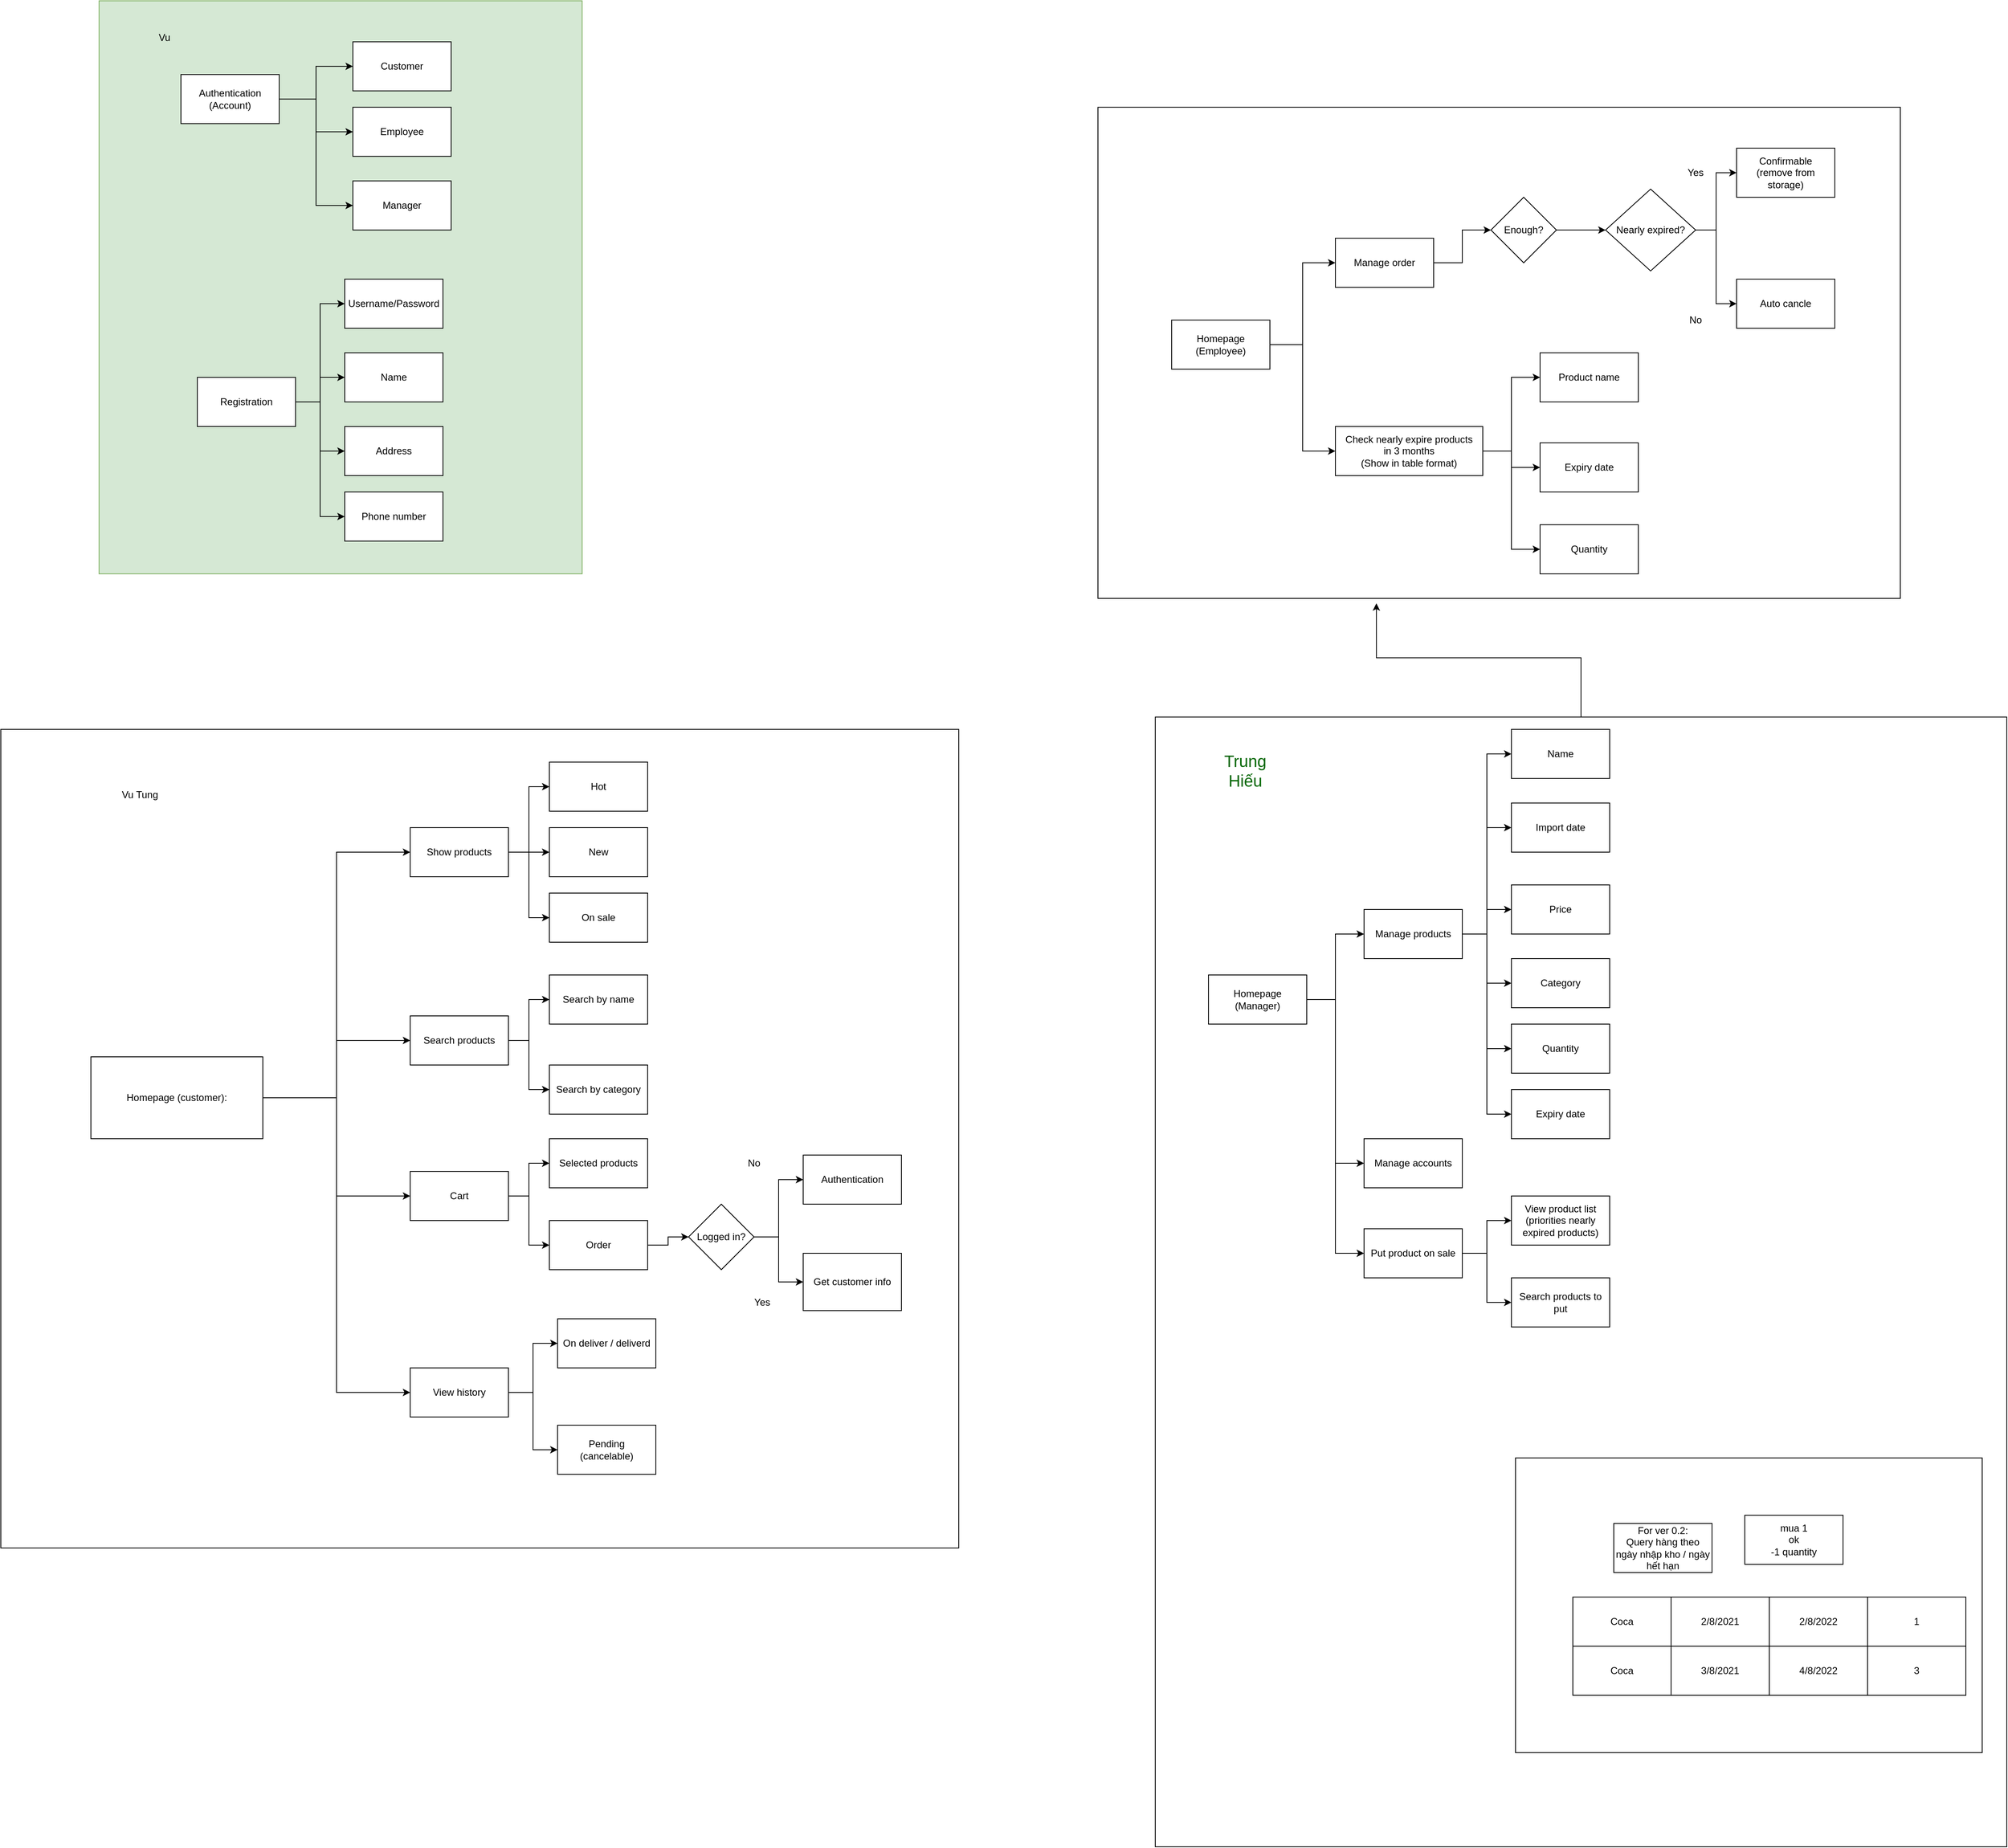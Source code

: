 <mxfile version="14.4.3" type="github">
  <diagram id="byaZlh_3dv8LxVIM-IVm" name="Page-1">
    <mxGraphModel dx="1831" dy="1654" grid="1" gridSize="10" guides="1" tooltips="1" connect="1" arrows="1" fold="1" page="1" pageScale="1" pageWidth="850" pageHeight="1100" math="0" shadow="0">
      <root>
        <mxCell id="0" />
        <mxCell id="1" parent="0" />
        <mxCell id="63PMhtbG-VXiKkrFZsze-92" value="" style="rounded=0;whiteSpace=wrap;html=1;" parent="1" vertex="1">
          <mxGeometry x="950" y="-250" width="980" height="600" as="geometry" />
        </mxCell>
        <mxCell id="63PMhtbG-VXiKkrFZsze-62" value="" style="rounded=0;whiteSpace=wrap;html=1;fillColor=#d5e8d4;strokeColor=#82b366;" parent="1" vertex="1">
          <mxGeometry x="-270" y="-380" width="590" height="700" as="geometry" />
        </mxCell>
        <mxCell id="63PMhtbG-VXiKkrFZsze-60" value="" style="rounded=0;whiteSpace=wrap;html=1;" parent="1" vertex="1">
          <mxGeometry x="-390" y="510" width="1170" height="1000" as="geometry" />
        </mxCell>
        <mxCell id="63PMhtbG-VXiKkrFZsze-4" style="edgeStyle=orthogonalEdgeStyle;rounded=0;orthogonalLoop=1;jettySize=auto;html=1;entryX=0;entryY=0.5;entryDx=0;entryDy=0;" parent="1" source="63PMhtbG-VXiKkrFZsze-1" target="63PMhtbG-VXiKkrFZsze-3" edge="1">
          <mxGeometry relative="1" as="geometry" />
        </mxCell>
        <mxCell id="63PMhtbG-VXiKkrFZsze-6" style="edgeStyle=orthogonalEdgeStyle;rounded=0;orthogonalLoop=1;jettySize=auto;html=1;entryX=0;entryY=0.5;entryDx=0;entryDy=0;" parent="1" source="63PMhtbG-VXiKkrFZsze-1" target="63PMhtbG-VXiKkrFZsze-5" edge="1">
          <mxGeometry relative="1" as="geometry" />
        </mxCell>
        <mxCell id="63PMhtbG-VXiKkrFZsze-8" style="edgeStyle=orthogonalEdgeStyle;rounded=0;orthogonalLoop=1;jettySize=auto;html=1;entryX=0;entryY=0.5;entryDx=0;entryDy=0;" parent="1" source="63PMhtbG-VXiKkrFZsze-1" target="63PMhtbG-VXiKkrFZsze-7" edge="1">
          <mxGeometry relative="1" as="geometry" />
        </mxCell>
        <mxCell id="63PMhtbG-VXiKkrFZsze-1" value="&lt;div&gt;Authentication&lt;/div&gt;&lt;div&gt;(Account)&lt;br&gt;&lt;/div&gt;" style="rounded=0;whiteSpace=wrap;html=1;" parent="1" vertex="1">
          <mxGeometry x="-170" y="-290" width="120" height="60" as="geometry" />
        </mxCell>
        <mxCell id="63PMhtbG-VXiKkrFZsze-55" style="edgeStyle=orthogonalEdgeStyle;rounded=0;orthogonalLoop=1;jettySize=auto;html=1;entryX=0;entryY=0.5;entryDx=0;entryDy=0;" parent="1" source="63PMhtbG-VXiKkrFZsze-2" target="63PMhtbG-VXiKkrFZsze-10" edge="1">
          <mxGeometry relative="1" as="geometry" />
        </mxCell>
        <mxCell id="63PMhtbG-VXiKkrFZsze-56" style="edgeStyle=orthogonalEdgeStyle;rounded=0;orthogonalLoop=1;jettySize=auto;html=1;" parent="1" source="63PMhtbG-VXiKkrFZsze-2" target="63PMhtbG-VXiKkrFZsze-17" edge="1">
          <mxGeometry relative="1" as="geometry" />
        </mxCell>
        <mxCell id="63PMhtbG-VXiKkrFZsze-57" style="edgeStyle=orthogonalEdgeStyle;rounded=0;orthogonalLoop=1;jettySize=auto;html=1;entryX=0;entryY=0.5;entryDx=0;entryDy=0;" parent="1" source="63PMhtbG-VXiKkrFZsze-2" target="63PMhtbG-VXiKkrFZsze-22" edge="1">
          <mxGeometry relative="1" as="geometry" />
        </mxCell>
        <mxCell id="63PMhtbG-VXiKkrFZsze-58" style="edgeStyle=orthogonalEdgeStyle;rounded=0;orthogonalLoop=1;jettySize=auto;html=1;entryX=0;entryY=0.5;entryDx=0;entryDy=0;" parent="1" source="63PMhtbG-VXiKkrFZsze-2" target="63PMhtbG-VXiKkrFZsze-49" edge="1">
          <mxGeometry relative="1" as="geometry" />
        </mxCell>
        <mxCell id="63PMhtbG-VXiKkrFZsze-2" value="&lt;div&gt;Homepage (customer):&lt;/div&gt;" style="rounded=0;whiteSpace=wrap;html=1;" parent="1" vertex="1">
          <mxGeometry x="-280" y="910" width="210" height="100" as="geometry" />
        </mxCell>
        <mxCell id="63PMhtbG-VXiKkrFZsze-3" value="Customer" style="rounded=0;whiteSpace=wrap;html=1;" parent="1" vertex="1">
          <mxGeometry x="40" y="-330" width="120" height="60" as="geometry" />
        </mxCell>
        <mxCell id="63PMhtbG-VXiKkrFZsze-5" value="Employee" style="rounded=0;whiteSpace=wrap;html=1;" parent="1" vertex="1">
          <mxGeometry x="40" y="-250" width="120" height="60" as="geometry" />
        </mxCell>
        <mxCell id="63PMhtbG-VXiKkrFZsze-7" value="Manager" style="rounded=0;whiteSpace=wrap;html=1;" parent="1" vertex="1">
          <mxGeometry x="40" y="-160" width="120" height="60" as="geometry" />
        </mxCell>
        <mxCell id="63PMhtbG-VXiKkrFZsze-42" style="edgeStyle=orthogonalEdgeStyle;rounded=0;orthogonalLoop=1;jettySize=auto;html=1;entryX=0;entryY=0.5;entryDx=0;entryDy=0;" parent="1" source="63PMhtbG-VXiKkrFZsze-9" target="63PMhtbG-VXiKkrFZsze-41" edge="1">
          <mxGeometry relative="1" as="geometry" />
        </mxCell>
        <mxCell id="63PMhtbG-VXiKkrFZsze-44" style="edgeStyle=orthogonalEdgeStyle;rounded=0;orthogonalLoop=1;jettySize=auto;html=1;entryX=0;entryY=0.5;entryDx=0;entryDy=0;" parent="1" source="63PMhtbG-VXiKkrFZsze-9" target="63PMhtbG-VXiKkrFZsze-38" edge="1">
          <mxGeometry relative="1" as="geometry" />
        </mxCell>
        <mxCell id="63PMhtbG-VXiKkrFZsze-45" style="edgeStyle=orthogonalEdgeStyle;rounded=0;orthogonalLoop=1;jettySize=auto;html=1;entryX=0;entryY=0.5;entryDx=0;entryDy=0;" parent="1" source="63PMhtbG-VXiKkrFZsze-9" target="63PMhtbG-VXiKkrFZsze-39" edge="1">
          <mxGeometry relative="1" as="geometry" />
        </mxCell>
        <mxCell id="63PMhtbG-VXiKkrFZsze-46" style="edgeStyle=orthogonalEdgeStyle;rounded=0;orthogonalLoop=1;jettySize=auto;html=1;entryX=0;entryY=0.5;entryDx=0;entryDy=0;" parent="1" source="63PMhtbG-VXiKkrFZsze-9" target="63PMhtbG-VXiKkrFZsze-40" edge="1">
          <mxGeometry relative="1" as="geometry" />
        </mxCell>
        <mxCell id="63PMhtbG-VXiKkrFZsze-9" value="Registration" style="rounded=0;whiteSpace=wrap;html=1;" parent="1" vertex="1">
          <mxGeometry x="-150" y="80" width="120" height="60" as="geometry" />
        </mxCell>
        <mxCell id="63PMhtbG-VXiKkrFZsze-15" style="edgeStyle=orthogonalEdgeStyle;rounded=0;orthogonalLoop=1;jettySize=auto;html=1;entryX=0;entryY=0.5;entryDx=0;entryDy=0;" parent="1" source="63PMhtbG-VXiKkrFZsze-10" target="63PMhtbG-VXiKkrFZsze-12" edge="1">
          <mxGeometry relative="1" as="geometry" />
        </mxCell>
        <mxCell id="63PMhtbG-VXiKkrFZsze-16" style="edgeStyle=orthogonalEdgeStyle;rounded=0;orthogonalLoop=1;jettySize=auto;html=1;entryX=0;entryY=0.5;entryDx=0;entryDy=0;" parent="1" source="63PMhtbG-VXiKkrFZsze-10" target="63PMhtbG-VXiKkrFZsze-13" edge="1">
          <mxGeometry relative="1" as="geometry" />
        </mxCell>
        <mxCell id="63PMhtbG-VXiKkrFZsze-63" style="edgeStyle=orthogonalEdgeStyle;rounded=0;orthogonalLoop=1;jettySize=auto;html=1;entryX=0;entryY=0.5;entryDx=0;entryDy=0;" parent="1" source="63PMhtbG-VXiKkrFZsze-10" target="63PMhtbG-VXiKkrFZsze-11" edge="1">
          <mxGeometry relative="1" as="geometry" />
        </mxCell>
        <mxCell id="63PMhtbG-VXiKkrFZsze-10" value="Show products" style="rounded=0;whiteSpace=wrap;html=1;" parent="1" vertex="1">
          <mxGeometry x="110" y="630" width="120" height="60" as="geometry" />
        </mxCell>
        <mxCell id="63PMhtbG-VXiKkrFZsze-11" value="Hot" style="rounded=0;whiteSpace=wrap;html=1;" parent="1" vertex="1">
          <mxGeometry x="280" y="550" width="120" height="60" as="geometry" />
        </mxCell>
        <mxCell id="63PMhtbG-VXiKkrFZsze-12" value="New" style="rounded=0;whiteSpace=wrap;html=1;" parent="1" vertex="1">
          <mxGeometry x="280" y="630" width="120" height="60" as="geometry" />
        </mxCell>
        <mxCell id="63PMhtbG-VXiKkrFZsze-13" value="On sale" style="rounded=0;whiteSpace=wrap;html=1;" parent="1" vertex="1">
          <mxGeometry x="280" y="710" width="120" height="60" as="geometry" />
        </mxCell>
        <mxCell id="63PMhtbG-VXiKkrFZsze-19" style="edgeStyle=orthogonalEdgeStyle;rounded=0;orthogonalLoop=1;jettySize=auto;html=1;entryX=0;entryY=0.5;entryDx=0;entryDy=0;" parent="1" source="63PMhtbG-VXiKkrFZsze-17" target="63PMhtbG-VXiKkrFZsze-18" edge="1">
          <mxGeometry relative="1" as="geometry" />
        </mxCell>
        <mxCell id="63PMhtbG-VXiKkrFZsze-21" style="edgeStyle=orthogonalEdgeStyle;rounded=0;orthogonalLoop=1;jettySize=auto;html=1;entryX=0;entryY=0.5;entryDx=0;entryDy=0;" parent="1" source="63PMhtbG-VXiKkrFZsze-17" target="63PMhtbG-VXiKkrFZsze-20" edge="1">
          <mxGeometry relative="1" as="geometry" />
        </mxCell>
        <mxCell id="63PMhtbG-VXiKkrFZsze-17" value="Search products" style="rounded=0;whiteSpace=wrap;html=1;" parent="1" vertex="1">
          <mxGeometry x="110" y="860" width="120" height="60" as="geometry" />
        </mxCell>
        <mxCell id="63PMhtbG-VXiKkrFZsze-18" value="Search by name" style="rounded=0;whiteSpace=wrap;html=1;" parent="1" vertex="1">
          <mxGeometry x="280" y="810" width="120" height="60" as="geometry" />
        </mxCell>
        <mxCell id="63PMhtbG-VXiKkrFZsze-20" value="Search by category" style="rounded=0;whiteSpace=wrap;html=1;" parent="1" vertex="1">
          <mxGeometry x="280" y="920" width="120" height="60" as="geometry" />
        </mxCell>
        <mxCell id="63PMhtbG-VXiKkrFZsze-24" style="edgeStyle=orthogonalEdgeStyle;rounded=0;orthogonalLoop=1;jettySize=auto;html=1;entryX=0;entryY=0.5;entryDx=0;entryDy=0;" parent="1" source="63PMhtbG-VXiKkrFZsze-22" target="63PMhtbG-VXiKkrFZsze-23" edge="1">
          <mxGeometry relative="1" as="geometry" />
        </mxCell>
        <mxCell id="63PMhtbG-VXiKkrFZsze-26" style="edgeStyle=orthogonalEdgeStyle;rounded=0;orthogonalLoop=1;jettySize=auto;html=1;entryX=0;entryY=0.5;entryDx=0;entryDy=0;" parent="1" source="63PMhtbG-VXiKkrFZsze-22" target="63PMhtbG-VXiKkrFZsze-25" edge="1">
          <mxGeometry relative="1" as="geometry" />
        </mxCell>
        <mxCell id="63PMhtbG-VXiKkrFZsze-22" value="Cart" style="rounded=0;whiteSpace=wrap;html=1;" parent="1" vertex="1">
          <mxGeometry x="110" y="1050" width="120" height="60" as="geometry" />
        </mxCell>
        <mxCell id="63PMhtbG-VXiKkrFZsze-23" value="Selected products" style="rounded=0;whiteSpace=wrap;html=1;" parent="1" vertex="1">
          <mxGeometry x="280" y="1010" width="120" height="60" as="geometry" />
        </mxCell>
        <mxCell id="63PMhtbG-VXiKkrFZsze-31" style="edgeStyle=orthogonalEdgeStyle;rounded=0;orthogonalLoop=1;jettySize=auto;html=1;" parent="1" source="63PMhtbG-VXiKkrFZsze-25" target="63PMhtbG-VXiKkrFZsze-30" edge="1">
          <mxGeometry relative="1" as="geometry" />
        </mxCell>
        <mxCell id="63PMhtbG-VXiKkrFZsze-25" value="Order" style="rounded=0;whiteSpace=wrap;html=1;" parent="1" vertex="1">
          <mxGeometry x="280" y="1110" width="120" height="60" as="geometry" />
        </mxCell>
        <mxCell id="63PMhtbG-VXiKkrFZsze-27" value="&lt;div&gt;Get customer info&lt;/div&gt;" style="rounded=0;whiteSpace=wrap;html=1;" parent="1" vertex="1">
          <mxGeometry x="590" y="1150" width="120" height="70" as="geometry" />
        </mxCell>
        <mxCell id="63PMhtbG-VXiKkrFZsze-29" value="Authentication" style="rounded=0;whiteSpace=wrap;html=1;" parent="1" vertex="1">
          <mxGeometry x="590" y="1030" width="120" height="60" as="geometry" />
        </mxCell>
        <mxCell id="63PMhtbG-VXiKkrFZsze-34" style="edgeStyle=orthogonalEdgeStyle;rounded=0;orthogonalLoop=1;jettySize=auto;html=1;entryX=0;entryY=0.5;entryDx=0;entryDy=0;" parent="1" source="63PMhtbG-VXiKkrFZsze-30" target="63PMhtbG-VXiKkrFZsze-29" edge="1">
          <mxGeometry relative="1" as="geometry" />
        </mxCell>
        <mxCell id="63PMhtbG-VXiKkrFZsze-47" style="edgeStyle=orthogonalEdgeStyle;rounded=0;orthogonalLoop=1;jettySize=auto;html=1;entryX=0;entryY=0.5;entryDx=0;entryDy=0;" parent="1" source="63PMhtbG-VXiKkrFZsze-30" target="63PMhtbG-VXiKkrFZsze-27" edge="1">
          <mxGeometry relative="1" as="geometry" />
        </mxCell>
        <mxCell id="63PMhtbG-VXiKkrFZsze-30" value="Logged in?" style="rhombus;whiteSpace=wrap;html=1;" parent="1" vertex="1">
          <mxGeometry x="450" y="1090" width="80" height="80" as="geometry" />
        </mxCell>
        <mxCell id="63PMhtbG-VXiKkrFZsze-35" value="No" style="text;html=1;strokeColor=none;fillColor=none;align=center;verticalAlign=middle;whiteSpace=wrap;rounded=0;" parent="1" vertex="1">
          <mxGeometry x="510" y="1030" width="40" height="20" as="geometry" />
        </mxCell>
        <mxCell id="63PMhtbG-VXiKkrFZsze-38" value="Name" style="rounded=0;whiteSpace=wrap;html=1;" parent="1" vertex="1">
          <mxGeometry x="30" y="50" width="120" height="60" as="geometry" />
        </mxCell>
        <mxCell id="63PMhtbG-VXiKkrFZsze-39" value="Address" style="rounded=0;whiteSpace=wrap;html=1;" parent="1" vertex="1">
          <mxGeometry x="30" y="140" width="120" height="60" as="geometry" />
        </mxCell>
        <mxCell id="63PMhtbG-VXiKkrFZsze-40" value="Phone number" style="rounded=0;whiteSpace=wrap;html=1;" parent="1" vertex="1">
          <mxGeometry x="30" y="220" width="120" height="60" as="geometry" />
        </mxCell>
        <mxCell id="63PMhtbG-VXiKkrFZsze-41" value="Username/Password" style="rounded=0;whiteSpace=wrap;html=1;" parent="1" vertex="1">
          <mxGeometry x="30" y="-40" width="120" height="60" as="geometry" />
        </mxCell>
        <mxCell id="63PMhtbG-VXiKkrFZsze-48" value="Yes" style="text;html=1;strokeColor=none;fillColor=none;align=center;verticalAlign=middle;whiteSpace=wrap;rounded=0;" parent="1" vertex="1">
          <mxGeometry x="520" y="1200" width="40" height="20" as="geometry" />
        </mxCell>
        <mxCell id="63PMhtbG-VXiKkrFZsze-51" style="edgeStyle=orthogonalEdgeStyle;rounded=0;orthogonalLoop=1;jettySize=auto;html=1;entryX=0;entryY=0.5;entryDx=0;entryDy=0;" parent="1" source="63PMhtbG-VXiKkrFZsze-49" target="63PMhtbG-VXiKkrFZsze-50" edge="1">
          <mxGeometry relative="1" as="geometry" />
        </mxCell>
        <mxCell id="63PMhtbG-VXiKkrFZsze-53" style="edgeStyle=orthogonalEdgeStyle;rounded=0;orthogonalLoop=1;jettySize=auto;html=1;entryX=0;entryY=0.5;entryDx=0;entryDy=0;" parent="1" source="63PMhtbG-VXiKkrFZsze-49" target="63PMhtbG-VXiKkrFZsze-52" edge="1">
          <mxGeometry relative="1" as="geometry" />
        </mxCell>
        <mxCell id="63PMhtbG-VXiKkrFZsze-49" value="View history" style="rounded=0;whiteSpace=wrap;html=1;" parent="1" vertex="1">
          <mxGeometry x="110" y="1290" width="120" height="60" as="geometry" />
        </mxCell>
        <mxCell id="63PMhtbG-VXiKkrFZsze-50" value="On deliver / deliverd" style="rounded=0;whiteSpace=wrap;html=1;" parent="1" vertex="1">
          <mxGeometry x="290" y="1230" width="120" height="60" as="geometry" />
        </mxCell>
        <mxCell id="63PMhtbG-VXiKkrFZsze-52" value="&lt;div&gt;Pending&lt;/div&gt;(cancelable)" style="rounded=0;whiteSpace=wrap;html=1;" parent="1" vertex="1">
          <mxGeometry x="290" y="1360" width="120" height="60" as="geometry" />
        </mxCell>
        <mxCell id="63PMhtbG-VXiKkrFZsze-77" style="edgeStyle=orthogonalEdgeStyle;rounded=0;orthogonalLoop=1;jettySize=auto;html=1;entryX=0;entryY=0.5;entryDx=0;entryDy=0;" parent="1" source="63PMhtbG-VXiKkrFZsze-65" target="63PMhtbG-VXiKkrFZsze-67" edge="1">
          <mxGeometry relative="1" as="geometry" />
        </mxCell>
        <mxCell id="63PMhtbG-VXiKkrFZsze-78" style="edgeStyle=orthogonalEdgeStyle;rounded=0;orthogonalLoop=1;jettySize=auto;html=1;entryX=0;entryY=0.5;entryDx=0;entryDy=0;" parent="1" source="63PMhtbG-VXiKkrFZsze-65" target="63PMhtbG-VXiKkrFZsze-66" edge="1">
          <mxGeometry relative="1" as="geometry" />
        </mxCell>
        <mxCell id="63PMhtbG-VXiKkrFZsze-65" value="&lt;div&gt;Homepage&lt;/div&gt;&lt;div&gt;(Employee)&lt;br&gt;&lt;/div&gt;" style="rounded=0;whiteSpace=wrap;html=1;" parent="1" vertex="1">
          <mxGeometry x="1040" y="10" width="120" height="60" as="geometry" />
        </mxCell>
        <mxCell id="63PMhtbG-VXiKkrFZsze-81" style="edgeStyle=orthogonalEdgeStyle;rounded=0;orthogonalLoop=1;jettySize=auto;html=1;entryX=0;entryY=0.5;entryDx=0;entryDy=0;" parent="1" source="63PMhtbG-VXiKkrFZsze-66" target="63PMhtbG-VXiKkrFZsze-80" edge="1">
          <mxGeometry relative="1" as="geometry" />
        </mxCell>
        <mxCell id="63PMhtbG-VXiKkrFZsze-66" value="Manage order" style="rounded=0;whiteSpace=wrap;html=1;" parent="1" vertex="1">
          <mxGeometry x="1240" y="-90" width="120" height="60" as="geometry" />
        </mxCell>
        <mxCell id="63PMhtbG-VXiKkrFZsze-71" style="edgeStyle=orthogonalEdgeStyle;rounded=0;orthogonalLoop=1;jettySize=auto;html=1;entryX=0;entryY=0.5;entryDx=0;entryDy=0;" parent="1" source="63PMhtbG-VXiKkrFZsze-67" target="63PMhtbG-VXiKkrFZsze-72" edge="1">
          <mxGeometry relative="1" as="geometry">
            <mxPoint x="1480" y="100" as="targetPoint" />
          </mxGeometry>
        </mxCell>
        <mxCell id="63PMhtbG-VXiKkrFZsze-74" style="edgeStyle=orthogonalEdgeStyle;rounded=0;orthogonalLoop=1;jettySize=auto;html=1;entryX=0;entryY=0.5;entryDx=0;entryDy=0;" parent="1" source="63PMhtbG-VXiKkrFZsze-67" target="63PMhtbG-VXiKkrFZsze-73" edge="1">
          <mxGeometry relative="1" as="geometry" />
        </mxCell>
        <mxCell id="63PMhtbG-VXiKkrFZsze-76" style="edgeStyle=orthogonalEdgeStyle;rounded=0;orthogonalLoop=1;jettySize=auto;html=1;entryX=0;entryY=0.5;entryDx=0;entryDy=0;" parent="1" source="63PMhtbG-VXiKkrFZsze-67" target="63PMhtbG-VXiKkrFZsze-75" edge="1">
          <mxGeometry relative="1" as="geometry" />
        </mxCell>
        <mxCell id="63PMhtbG-VXiKkrFZsze-67" value="&lt;div&gt;Check nearly expire products&lt;/div&gt;&lt;div&gt;in 3 months&lt;br&gt;&lt;/div&gt;&lt;div&gt;(Show in table format)&lt;/div&gt;" style="rounded=0;whiteSpace=wrap;html=1;" parent="1" vertex="1">
          <mxGeometry x="1240" y="140" width="180" height="60" as="geometry" />
        </mxCell>
        <mxCell id="63PMhtbG-VXiKkrFZsze-72" value="Product name" style="rounded=0;whiteSpace=wrap;html=1;" parent="1" vertex="1">
          <mxGeometry x="1490" y="50" width="120" height="60" as="geometry" />
        </mxCell>
        <mxCell id="63PMhtbG-VXiKkrFZsze-73" value="Expiry date" style="rounded=0;whiteSpace=wrap;html=1;" parent="1" vertex="1">
          <mxGeometry x="1490" y="160" width="120" height="60" as="geometry" />
        </mxCell>
        <mxCell id="63PMhtbG-VXiKkrFZsze-75" value="Quantity" style="rounded=0;whiteSpace=wrap;html=1;" parent="1" vertex="1">
          <mxGeometry x="1490" y="260" width="120" height="60" as="geometry" />
        </mxCell>
        <mxCell id="63PMhtbG-VXiKkrFZsze-87" style="edgeStyle=orthogonalEdgeStyle;rounded=0;orthogonalLoop=1;jettySize=auto;html=1;" parent="1" source="63PMhtbG-VXiKkrFZsze-80" target="63PMhtbG-VXiKkrFZsze-86" edge="1">
          <mxGeometry relative="1" as="geometry" />
        </mxCell>
        <mxCell id="63PMhtbG-VXiKkrFZsze-80" value="Enough?" style="rhombus;whiteSpace=wrap;html=1;" parent="1" vertex="1">
          <mxGeometry x="1430" y="-140" width="80" height="80" as="geometry" />
        </mxCell>
        <mxCell id="63PMhtbG-VXiKkrFZsze-82" value="&lt;div&gt;Confirmable&lt;/div&gt;&lt;div&gt;(remove from storage)&lt;br&gt;&lt;/div&gt;" style="rounded=0;whiteSpace=wrap;html=1;" parent="1" vertex="1">
          <mxGeometry x="1730" y="-200" width="120" height="60" as="geometry" />
        </mxCell>
        <mxCell id="63PMhtbG-VXiKkrFZsze-84" value="Auto cancle" style="rounded=0;whiteSpace=wrap;html=1;" parent="1" vertex="1">
          <mxGeometry x="1730" y="-40" width="120" height="60" as="geometry" />
        </mxCell>
        <mxCell id="63PMhtbG-VXiKkrFZsze-88" style="edgeStyle=orthogonalEdgeStyle;rounded=0;orthogonalLoop=1;jettySize=auto;html=1;entryX=0;entryY=0.5;entryDx=0;entryDy=0;" parent="1" source="63PMhtbG-VXiKkrFZsze-86" target="63PMhtbG-VXiKkrFZsze-82" edge="1">
          <mxGeometry relative="1" as="geometry" />
        </mxCell>
        <mxCell id="63PMhtbG-VXiKkrFZsze-90" style="edgeStyle=orthogonalEdgeStyle;rounded=0;orthogonalLoop=1;jettySize=auto;html=1;entryX=0;entryY=0.5;entryDx=0;entryDy=0;" parent="1" source="63PMhtbG-VXiKkrFZsze-86" target="63PMhtbG-VXiKkrFZsze-84" edge="1">
          <mxGeometry relative="1" as="geometry" />
        </mxCell>
        <mxCell id="63PMhtbG-VXiKkrFZsze-86" value="Nearly expired?" style="rhombus;whiteSpace=wrap;html=1;" parent="1" vertex="1">
          <mxGeometry x="1570" y="-150" width="110" height="100" as="geometry" />
        </mxCell>
        <mxCell id="63PMhtbG-VXiKkrFZsze-89" value="Yes" style="text;html=1;strokeColor=none;fillColor=none;align=center;verticalAlign=middle;whiteSpace=wrap;rounded=0;" parent="1" vertex="1">
          <mxGeometry x="1660" y="-180" width="40" height="20" as="geometry" />
        </mxCell>
        <mxCell id="63PMhtbG-VXiKkrFZsze-91" value="No" style="text;html=1;strokeColor=none;fillColor=none;align=center;verticalAlign=middle;whiteSpace=wrap;rounded=0;" parent="1" vertex="1">
          <mxGeometry x="1660" width="40" height="20" as="geometry" />
        </mxCell>
        <mxCell id="63PMhtbG-VXiKkrFZsze-94" style="edgeStyle=orthogonalEdgeStyle;rounded=0;orthogonalLoop=1;jettySize=auto;html=1;entryX=0.347;entryY=1.01;entryDx=0;entryDy=0;entryPerimeter=0;" parent="1" source="63PMhtbG-VXiKkrFZsze-93" target="63PMhtbG-VXiKkrFZsze-92" edge="1">
          <mxGeometry relative="1" as="geometry" />
        </mxCell>
        <mxCell id="63PMhtbG-VXiKkrFZsze-93" value="" style="rounded=0;whiteSpace=wrap;html=1;" parent="1" vertex="1">
          <mxGeometry x="1020" y="495" width="1040" height="1380" as="geometry" />
        </mxCell>
        <mxCell id="63PMhtbG-VXiKkrFZsze-127" style="edgeStyle=orthogonalEdgeStyle;rounded=0;orthogonalLoop=1;jettySize=auto;html=1;entryX=0;entryY=0.5;entryDx=0;entryDy=0;" parent="1" source="63PMhtbG-VXiKkrFZsze-95" target="63PMhtbG-VXiKkrFZsze-96" edge="1">
          <mxGeometry relative="1" as="geometry" />
        </mxCell>
        <mxCell id="63PMhtbG-VXiKkrFZsze-128" style="edgeStyle=orthogonalEdgeStyle;rounded=0;orthogonalLoop=1;jettySize=auto;html=1;entryX=0;entryY=0.5;entryDx=0;entryDy=0;" parent="1" source="63PMhtbG-VXiKkrFZsze-95" target="63PMhtbG-VXiKkrFZsze-105" edge="1">
          <mxGeometry relative="1" as="geometry" />
        </mxCell>
        <mxCell id="63PMhtbG-VXiKkrFZsze-130" style="edgeStyle=orthogonalEdgeStyle;rounded=0;orthogonalLoop=1;jettySize=auto;html=1;entryX=0;entryY=0.5;entryDx=0;entryDy=0;" parent="1" source="63PMhtbG-VXiKkrFZsze-95" target="63PMhtbG-VXiKkrFZsze-131" edge="1">
          <mxGeometry relative="1" as="geometry">
            <mxPoint x="1275" y="1160" as="targetPoint" />
          </mxGeometry>
        </mxCell>
        <mxCell id="63PMhtbG-VXiKkrFZsze-95" value="&lt;div&gt;Homepage&lt;/div&gt;&lt;div&gt;(Manager)&lt;br&gt;&lt;/div&gt;" style="rounded=0;whiteSpace=wrap;html=1;" parent="1" vertex="1">
          <mxGeometry x="1085" y="810" width="120" height="60" as="geometry" />
        </mxCell>
        <mxCell id="63PMhtbG-VXiKkrFZsze-101" style="edgeStyle=orthogonalEdgeStyle;rounded=0;orthogonalLoop=1;jettySize=auto;html=1;entryX=0;entryY=0.5;entryDx=0;entryDy=0;" parent="1" source="63PMhtbG-VXiKkrFZsze-96" target="63PMhtbG-VXiKkrFZsze-97" edge="1">
          <mxGeometry relative="1" as="geometry" />
        </mxCell>
        <mxCell id="63PMhtbG-VXiKkrFZsze-102" style="edgeStyle=orthogonalEdgeStyle;rounded=0;orthogonalLoop=1;jettySize=auto;html=1;entryX=0;entryY=0.5;entryDx=0;entryDy=0;" parent="1" source="63PMhtbG-VXiKkrFZsze-96" target="63PMhtbG-VXiKkrFZsze-98" edge="1">
          <mxGeometry relative="1" as="geometry" />
        </mxCell>
        <mxCell id="63PMhtbG-VXiKkrFZsze-103" style="edgeStyle=orthogonalEdgeStyle;rounded=0;orthogonalLoop=1;jettySize=auto;html=1;entryX=0;entryY=0.5;entryDx=0;entryDy=0;" parent="1" source="63PMhtbG-VXiKkrFZsze-96" target="63PMhtbG-VXiKkrFZsze-99" edge="1">
          <mxGeometry relative="1" as="geometry" />
        </mxCell>
        <mxCell id="63PMhtbG-VXiKkrFZsze-104" style="edgeStyle=orthogonalEdgeStyle;rounded=0;orthogonalLoop=1;jettySize=auto;html=1;entryX=0;entryY=0.5;entryDx=0;entryDy=0;" parent="1" source="63PMhtbG-VXiKkrFZsze-96" target="63PMhtbG-VXiKkrFZsze-100" edge="1">
          <mxGeometry relative="1" as="geometry" />
        </mxCell>
        <mxCell id="-UYXWbFUWokHSzHqEb_B-2" style="edgeStyle=orthogonalEdgeStyle;rounded=0;orthogonalLoop=1;jettySize=auto;html=1;entryX=0;entryY=0.5;entryDx=0;entryDy=0;" parent="1" source="63PMhtbG-VXiKkrFZsze-96" target="-UYXWbFUWokHSzHqEb_B-1" edge="1">
          <mxGeometry relative="1" as="geometry" />
        </mxCell>
        <mxCell id="-UYXWbFUWokHSzHqEb_B-4" style="edgeStyle=orthogonalEdgeStyle;rounded=0;orthogonalLoop=1;jettySize=auto;html=1;entryX=0;entryY=0.5;entryDx=0;entryDy=0;" parent="1" source="63PMhtbG-VXiKkrFZsze-96" target="-UYXWbFUWokHSzHqEb_B-3" edge="1">
          <mxGeometry relative="1" as="geometry" />
        </mxCell>
        <mxCell id="63PMhtbG-VXiKkrFZsze-96" value="Manage products" style="rounded=0;whiteSpace=wrap;html=1;" parent="1" vertex="1">
          <mxGeometry x="1275" y="730" width="120" height="60" as="geometry" />
        </mxCell>
        <mxCell id="63PMhtbG-VXiKkrFZsze-97" value="Name" style="rounded=0;whiteSpace=wrap;html=1;" parent="1" vertex="1">
          <mxGeometry x="1455" y="510" width="120" height="60" as="geometry" />
        </mxCell>
        <mxCell id="63PMhtbG-VXiKkrFZsze-98" value="Import date" style="rounded=0;whiteSpace=wrap;html=1;" parent="1" vertex="1">
          <mxGeometry x="1455" y="600" width="120" height="60" as="geometry" />
        </mxCell>
        <mxCell id="63PMhtbG-VXiKkrFZsze-99" value="Quantity" style="rounded=0;whiteSpace=wrap;html=1;" parent="1" vertex="1">
          <mxGeometry x="1455" y="870" width="120" height="60" as="geometry" />
        </mxCell>
        <mxCell id="63PMhtbG-VXiKkrFZsze-100" value="Expiry date" style="rounded=0;whiteSpace=wrap;html=1;" parent="1" vertex="1">
          <mxGeometry x="1455" y="950" width="120" height="60" as="geometry" />
        </mxCell>
        <mxCell id="63PMhtbG-VXiKkrFZsze-105" value="Manage accounts" style="rounded=0;whiteSpace=wrap;html=1;" parent="1" vertex="1">
          <mxGeometry x="1275" y="1010" width="120" height="60" as="geometry" />
        </mxCell>
        <mxCell id="63PMhtbG-VXiKkrFZsze-134" style="edgeStyle=orthogonalEdgeStyle;rounded=0;orthogonalLoop=1;jettySize=auto;html=1;" parent="1" source="63PMhtbG-VXiKkrFZsze-131" target="63PMhtbG-VXiKkrFZsze-133" edge="1">
          <mxGeometry relative="1" as="geometry" />
        </mxCell>
        <mxCell id="63PMhtbG-VXiKkrFZsze-135" style="edgeStyle=orthogonalEdgeStyle;rounded=0;orthogonalLoop=1;jettySize=auto;html=1;entryX=0;entryY=0.5;entryDx=0;entryDy=0;" parent="1" source="63PMhtbG-VXiKkrFZsze-131" target="63PMhtbG-VXiKkrFZsze-132" edge="1">
          <mxGeometry relative="1" as="geometry" />
        </mxCell>
        <mxCell id="63PMhtbG-VXiKkrFZsze-131" value="Put product on sale" style="rounded=0;whiteSpace=wrap;html=1;" parent="1" vertex="1">
          <mxGeometry x="1275" y="1120" width="120" height="60" as="geometry" />
        </mxCell>
        <mxCell id="63PMhtbG-VXiKkrFZsze-132" value="&lt;div&gt;Search products to put&lt;br&gt;&lt;/div&gt;" style="rounded=0;whiteSpace=wrap;html=1;" parent="1" vertex="1">
          <mxGeometry x="1455" y="1180" width="120" height="60" as="geometry" />
        </mxCell>
        <mxCell id="63PMhtbG-VXiKkrFZsze-133" value="&lt;div&gt;View product list&lt;/div&gt;&lt;div&gt;(priorities nearly expired products)&lt;br&gt;&lt;/div&gt;" style="rounded=0;whiteSpace=wrap;html=1;" parent="1" vertex="1">
          <mxGeometry x="1455" y="1080" width="120" height="60" as="geometry" />
        </mxCell>
        <mxCell id="63PMhtbG-VXiKkrFZsze-122" value="" style="rounded=0;whiteSpace=wrap;html=1;" parent="1" vertex="1">
          <mxGeometry x="1460" y="1400" width="570" height="360" as="geometry" />
        </mxCell>
        <mxCell id="63PMhtbG-VXiKkrFZsze-108" value="Coca" style="rounded=0;whiteSpace=wrap;html=1;" parent="1" vertex="1">
          <mxGeometry x="1530" y="1570" width="120" height="60" as="geometry" />
        </mxCell>
        <mxCell id="63PMhtbG-VXiKkrFZsze-109" value="2/8/2021" style="rounded=0;whiteSpace=wrap;html=1;" parent="1" vertex="1">
          <mxGeometry x="1650" y="1570" width="120" height="60" as="geometry" />
        </mxCell>
        <mxCell id="63PMhtbG-VXiKkrFZsze-110" value="2/8/2022" style="rounded=0;whiteSpace=wrap;html=1;" parent="1" vertex="1">
          <mxGeometry x="1770" y="1570" width="120" height="60" as="geometry" />
        </mxCell>
        <mxCell id="63PMhtbG-VXiKkrFZsze-114" value="1" style="rounded=0;whiteSpace=wrap;html=1;" parent="1" vertex="1">
          <mxGeometry x="1890" y="1570" width="120" height="60" as="geometry" />
        </mxCell>
        <mxCell id="63PMhtbG-VXiKkrFZsze-115" value="&lt;div&gt;mua 1&lt;/div&gt;&lt;div&gt;ok&lt;/div&gt;&lt;div&gt;-1 quantity&lt;br&gt;&lt;/div&gt;" style="rounded=0;whiteSpace=wrap;html=1;" parent="1" vertex="1">
          <mxGeometry x="1740" y="1470" width="120" height="60" as="geometry" />
        </mxCell>
        <mxCell id="63PMhtbG-VXiKkrFZsze-117" value="Coca" style="rounded=0;whiteSpace=wrap;html=1;" parent="1" vertex="1">
          <mxGeometry x="1530" y="1630" width="120" height="60" as="geometry" />
        </mxCell>
        <mxCell id="63PMhtbG-VXiKkrFZsze-118" value="3/8/2021" style="rounded=0;whiteSpace=wrap;html=1;" parent="1" vertex="1">
          <mxGeometry x="1650" y="1630" width="120" height="60" as="geometry" />
        </mxCell>
        <mxCell id="63PMhtbG-VXiKkrFZsze-119" value="4/8/2022" style="rounded=0;whiteSpace=wrap;html=1;" parent="1" vertex="1">
          <mxGeometry x="1770" y="1630" width="120" height="60" as="geometry" />
        </mxCell>
        <mxCell id="63PMhtbG-VXiKkrFZsze-120" value="3" style="rounded=0;whiteSpace=wrap;html=1;" parent="1" vertex="1">
          <mxGeometry x="1890" y="1630" width="120" height="60" as="geometry" />
        </mxCell>
        <mxCell id="63PMhtbG-VXiKkrFZsze-121" value="&lt;div&gt;For ver 0.2:&lt;/div&gt;&lt;div&gt;Query hàng theo ngày nhập kho / ngày hết hạn&lt;br&gt;&lt;/div&gt;" style="rounded=0;whiteSpace=wrap;html=1;" parent="1" vertex="1">
          <mxGeometry x="1580" y="1480" width="120" height="60" as="geometry" />
        </mxCell>
        <mxCell id="uDvfB2BET4wj3oGAMfGR-2" value="&lt;font style=&quot;font-size: 20px&quot; color=&quot;#006600&quot;&gt;Trung Hiếu&lt;br&gt;&lt;/font&gt;" style="text;html=1;strokeColor=none;fillColor=none;align=center;verticalAlign=middle;whiteSpace=wrap;rounded=0;" parent="1" vertex="1">
          <mxGeometry x="1110" y="550" width="40" height="20" as="geometry" />
        </mxCell>
        <mxCell id="cl_5ZyBsMZnqBGYvo7eT-1" value="Vu Tung" style="text;html=1;strokeColor=none;fillColor=none;align=center;verticalAlign=middle;whiteSpace=wrap;rounded=0;" parent="1" vertex="1">
          <mxGeometry x="-260" y="580" width="80" height="20" as="geometry" />
        </mxCell>
        <mxCell id="TZprre2X_yVu05Ys7I2x-1" value="Vu" style="text;html=1;strokeColor=none;fillColor=none;align=center;verticalAlign=middle;whiteSpace=wrap;rounded=0;" parent="1" vertex="1">
          <mxGeometry x="-230" y="-350" width="80" height="30" as="geometry" />
        </mxCell>
        <mxCell id="-UYXWbFUWokHSzHqEb_B-1" value="Price" style="rounded=0;whiteSpace=wrap;html=1;" parent="1" vertex="1">
          <mxGeometry x="1455" y="700" width="120" height="60" as="geometry" />
        </mxCell>
        <mxCell id="-UYXWbFUWokHSzHqEb_B-3" value="Category" style="rounded=0;whiteSpace=wrap;html=1;" parent="1" vertex="1">
          <mxGeometry x="1455" y="790" width="120" height="60" as="geometry" />
        </mxCell>
      </root>
    </mxGraphModel>
  </diagram>
</mxfile>
